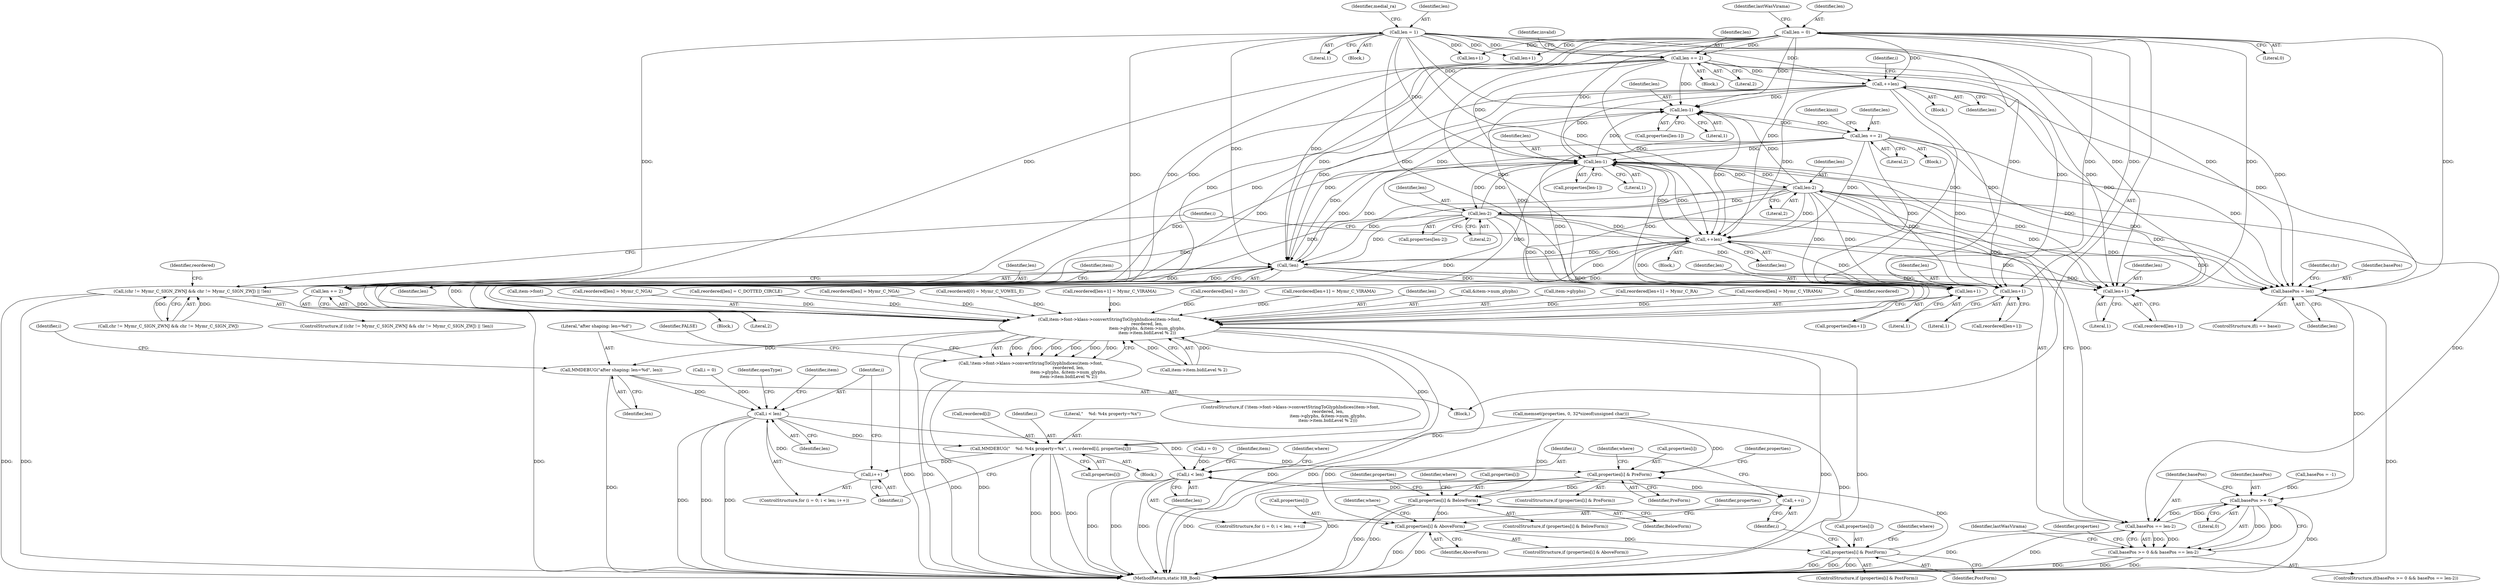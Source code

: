 digraph "1_Chrome_2953a669ec0a32a25c6250d34bf895ec0eb63d27@del" {
"1000463" [label="(Call,len-1)"];
"1000532" [label="(Call,len-2)"];
"1000516" [label="(Call,len-1)"];
"1000376" [label="(Call,len += 2)"];
"1000154" [label="(Call,len = 0)"];
"1000344" [label="(Call,len = 1)"];
"1000387" [label="(Call,++len)"];
"1000472" [label="(Call,len += 2)"];
"1000463" [label="(Call,len-1)"];
"1000538" [label="(Call,len-2)"];
"1000571" [label="(Call,++len)"];
"1000563" [label="(Call,!len)"];
"1000456" [label="(Call,len+1)"];
"1000530" [label="(Call,basePos == len-2)"];
"1000527" [label="(Call,basePos >= 0)"];
"1000526" [label="(Call,basePos >= 0 && basePos == len-2)"];
"1000551" [label="(Call,basePos = len)"];
"1000555" [label="(Call,(chr != Mymr_C_SIGN_ZWNJ && chr != Mymr_C_SIGN_ZWJ) || !len)"];
"1000586" [label="(Call,len+1)"];
"1000598" [label="(Call,len+1)"];
"1000602" [label="(Call,len += 2)"];
"1000607" [label="(Call,item->font->klass->convertStringToGlyphIndices(item->font,\n                                                        reordered, len,\n                                                        item->glyphs, &item->num_glyphs,\n                                                        item->item.bidiLevel % 2))"];
"1000606" [label="(Call,!item->font->klass->convertStringToGlyphIndices(item->font,\n                                                        reordered, len,\n                                                        item->glyphs, &item->num_glyphs,\n                                                        item->item.bidiLevel % 2))"];
"1000629" [label="(Call,MMDEBUG(\"after shaping: len=%d\", len))"];
"1000636" [label="(Call,i < len)"];
"1000678" [label="(Call,MMDEBUG(\"    %d: %4x property=%x\", i, reordered[i], properties[i]))"];
"1000639" [label="(Call,i++)"];
"1000718" [label="(Call,properties[i] & PreForm)"];
"1000729" [label="(Call,properties[i] & BelowForm)"];
"1000740" [label="(Call,properties[i] & AboveForm)"];
"1000751" [label="(Call,properties[i] & PostForm)"];
"1000695" [label="(Call,i < len)"];
"1000698" [label="(Call,++i)"];
"1000377" [label="(Identifier,len)"];
"1000744" [label="(Identifier,AboveForm)"];
"1000372" [label="(Call,len+1)"];
"1000577" [label="(Block,)"];
"1000750" [label="(ControlStructure,if (properties[i] & PostForm))"];
"1000539" [label="(Identifier,len)"];
"1000608" [label="(Call,item->font)"];
"1000736" [label="(Identifier,where)"];
"1000629" [label="(Call,MMDEBUG(\"after shaping: len=%d\", len))"];
"1000717" [label="(ControlStructure,if (properties[i] & PreForm))"];
"1000588" [label="(Literal,1)"];
"1000536" [label="(Call,properties[len-2])"];
"1000456" [label="(Call,len+1)"];
"1000551" [label="(Call,basePos = len)"];
"1000514" [label="(Call,properties[len-1])"];
"1000698" [label="(Call,++i)"];
"1000692" [label="(Call,i = 0)"];
"1000533" [label="(Identifier,len)"];
"1000525" [label="(ControlStructure,if(basePos >= 0 && basePos == len-2))"];
"1000474" [label="(Literal,2)"];
"1000634" [label="(Identifier,i)"];
"1000540" [label="(Literal,2)"];
"1000380" [label="(Identifier,invalid)"];
"1000731" [label="(Identifier,properties)"];
"1000739" [label="(ControlStructure,if (properties[i] & AboveForm))"];
"1000697" [label="(Identifier,len)"];
"1000641" [label="(Block,)"];
"1000607" [label="(Call,item->font->klass->convertStringToGlyphIndices(item->font,\n                                                        reordered, len,\n                                                        item->glyphs, &item->num_glyphs,\n                                                        item->item.bidiLevel % 2))"];
"1000725" [label="(Identifier,where)"];
"1000678" [label="(Call,MMDEBUG(\"    %d: %4x property=%x\", i, reordered[i], properties[i]))"];
"1000730" [label="(Call,properties[i])"];
"1000528" [label="(Identifier,basePos)"];
"1000529" [label="(Literal,0)"];
"1000391" [label="(Identifier,i)"];
"1000603" [label="(Identifier,len)"];
"1000351" [label="(Block,)"];
"1000555" [label="(Call,(chr != Mymr_C_SIGN_ZWNJ && chr != Mymr_C_SIGN_ZWJ) || !len)"];
"1000531" [label="(Identifier,basePos)"];
"1000609" [label="(Identifier,item)"];
"1000534" [label="(Literal,2)"];
"1000605" [label="(ControlStructure,if (!item->font->klass->convertStringToGlyphIndices(item->font,\n                                                        reordered, len,\n                                                        item->glyphs, &item->num_glyphs,\n                                                        item->item.bidiLevel % 2)))"];
"1000578" [label="(Call,reordered[len] = Mymr_C_NGA)"];
"1000387" [label="(Call,++len)"];
"1000382" [label="(Call,reordered[len] = C_DOTTED_CIRCLE)"];
"1000564" [label="(Identifier,len)"];
"1000699" [label="(Identifier,i)"];
"1000517" [label="(Identifier,len)"];
"1000631" [label="(Identifier,len)"];
"1000719" [label="(Call,properties[i])"];
"1000464" [label="(Identifier,len)"];
"1000553" [label="(Identifier,len)"];
"1000349" [label="(Identifier,medial_ra)"];
"1000572" [label="(Identifier,len)"];
"1000461" [label="(Call,properties[len-1])"];
"1000448" [label="(Call,reordered[len] = Mymr_C_NGA)"];
"1000476" [label="(Identifier,kinzi)"];
"1000403" [label="(Identifier,i)"];
"1000638" [label="(Identifier,len)"];
"1000684" [label="(Call,properties[i])"];
"1000596" [label="(Call,properties[len+1])"];
"1000113" [label="(Block,)"];
"1000751" [label="(Call,properties[i] & PostForm)"];
"1000679" [label="(Literal,\"    %d: %4x property=%x\")"];
"1000447" [label="(Block,)"];
"1000169" [label="(Call,memset(properties, 0, 32*sizeof(unsigned char)))"];
"1000339" [label="(Call,reordered[0] = Mymr_C_VOWEL_E)"];
"1000742" [label="(Identifier,properties)"];
"1000463" [label="(Call,len-1)"];
"1000681" [label="(Call,reordered[i])"];
"1000728" [label="(ControlStructure,if (properties[i] & BelowForm))"];
"1000733" [label="(Identifier,BelowForm)"];
"1000558" [label="(Identifier,chr)"];
"1000453" [label="(Call,reordered[len+1] = Mymr_C_VIRAMA)"];
"1000518" [label="(Literal,1)"];
"1000565" [label="(Block,)"];
"1000154" [label="(Call,len = 0)"];
"1000360" [label="(Call,len+1)"];
"1000752" [label="(Call,properties[i])"];
"1000543" [label="(Identifier,lastWasVirama)"];
"1000381" [label="(Block,)"];
"1000695" [label="(Call,i < len)"];
"1000630" [label="(Literal,\"after shaping: len=%d\")"];
"1000556" [label="(Call,chr != Mymr_C_SIGN_ZWNJ && chr != Mymr_C_SIGN_ZWJ)"];
"1000554" [label="(ControlStructure,if ((chr != Mymr_C_SIGN_ZWNJ && chr != Mymr_C_SIGN_ZWJ) || !len))"];
"1000566" [label="(Call,reordered[len] = chr)"];
"1000583" [label="(Call,reordered[len+1] = Mymr_C_VIRAMA)"];
"1000758" [label="(Identifier,where)"];
"1000762" [label="(Identifier,item)"];
"1000789" [label="(MethodReturn,static HB_Bool)"];
"1000604" [label="(Literal,2)"];
"1000465" [label="(Literal,1)"];
"1000547" [label="(ControlStructure,if(i == base))"];
"1000165" [label="(Call,basePos = -1)"];
"1000563" [label="(Call,!len)"];
"1000530" [label="(Call,basePos == len-2)"];
"1000620" [label="(Call,item->item.bidiLevel % 2)"];
"1000639" [label="(Call,i++)"];
"1000532" [label="(Call,len-2)"];
"1000747" [label="(Identifier,where)"];
"1000632" [label="(ControlStructure,for (i = 0; i < len; i++))"];
"1000722" [label="(Identifier,PreForm)"];
"1000637" [label="(Identifier,i)"];
"1000376" [label="(Call,len += 2)"];
"1000454" [label="(Call,reordered[len+1])"];
"1000584" [label="(Call,reordered[len+1])"];
"1000598" [label="(Call,len+1)"];
"1000472" [label="(Call,len += 2)"];
"1000346" [label="(Literal,1)"];
"1000755" [label="(Identifier,PostForm)"];
"1000612" [label="(Identifier,len)"];
"1000344" [label="(Call,len = 1)"];
"1000586" [label="(Call,len+1)"];
"1000473" [label="(Identifier,len)"];
"1000602" [label="(Call,len += 2)"];
"1000599" [label="(Identifier,len)"];
"1000458" [label="(Literal,1)"];
"1000156" [label="(Literal,0)"];
"1000606" [label="(Call,!item->font->klass->convertStringToGlyphIndices(item->font,\n                                                        reordered, len,\n                                                        item->glyphs, &item->num_glyphs,\n                                                        item->item.bidiLevel % 2))"];
"1000571" [label="(Call,++len)"];
"1000616" [label="(Call,&item->num_glyphs)"];
"1000753" [label="(Identifier,properties)"];
"1000552" [label="(Identifier,basePos)"];
"1000600" [label="(Literal,1)"];
"1000633" [label="(Call,i = 0)"];
"1000729" [label="(Call,properties[i] & BelowForm)"];
"1000640" [label="(Identifier,i)"];
"1000587" [label="(Identifier,len)"];
"1000703" [label="(Identifier,where)"];
"1000636" [label="(Call,i < len)"];
"1000613" [label="(Call,item->glyphs)"];
"1000680" [label="(Identifier,i)"];
"1000388" [label="(Identifier,len)"];
"1000516" [label="(Call,len-1)"];
"1000357" [label="(Call,reordered[len+1] = Mymr_C_RA)"];
"1000338" [label="(Block,)"];
"1000538" [label="(Call,len-2)"];
"1000378" [label="(Literal,2)"];
"1000526" [label="(Call,basePos >= 0 && basePos == len-2)"];
"1000527" [label="(Call,basePos >= 0)"];
"1000696" [label="(Identifier,i)"];
"1000691" [label="(ControlStructure,for (i = 0; i < len; ++i))"];
"1000718" [label="(Call,properties[i] & PreForm)"];
"1000740" [label="(Call,properties[i] & AboveForm)"];
"1000537" [label="(Identifier,properties)"];
"1000352" [label="(Call,reordered[len] = Mymr_C_VIRAMA)"];
"1000628" [label="(Identifier,FALSE)"];
"1000688" [label="(Identifier,openType)"];
"1000646" [label="(Identifier,item)"];
"1000568" [label="(Identifier,reordered)"];
"1000457" [label="(Identifier,len)"];
"1000345" [label="(Identifier,len)"];
"1000162" [label="(Identifier,lastWasVirama)"];
"1000741" [label="(Call,properties[i])"];
"1000155" [label="(Identifier,len)"];
"1000611" [label="(Identifier,reordered)"];
"1000463" -> "1000461"  [label="AST: "];
"1000463" -> "1000465"  [label="CFG: "];
"1000464" -> "1000463"  [label="AST: "];
"1000465" -> "1000463"  [label="AST: "];
"1000461" -> "1000463"  [label="CFG: "];
"1000532" -> "1000463"  [label="DDG: "];
"1000376" -> "1000463"  [label="DDG: "];
"1000154" -> "1000463"  [label="DDG: "];
"1000387" -> "1000463"  [label="DDG: "];
"1000472" -> "1000463"  [label="DDG: "];
"1000538" -> "1000463"  [label="DDG: "];
"1000516" -> "1000463"  [label="DDG: "];
"1000344" -> "1000463"  [label="DDG: "];
"1000571" -> "1000463"  [label="DDG: "];
"1000563" -> "1000463"  [label="DDG: "];
"1000463" -> "1000472"  [label="DDG: "];
"1000532" -> "1000530"  [label="AST: "];
"1000532" -> "1000534"  [label="CFG: "];
"1000533" -> "1000532"  [label="AST: "];
"1000534" -> "1000532"  [label="AST: "];
"1000530" -> "1000532"  [label="CFG: "];
"1000532" -> "1000456"  [label="DDG: "];
"1000532" -> "1000516"  [label="DDG: "];
"1000532" -> "1000530"  [label="DDG: "];
"1000532" -> "1000530"  [label="DDG: "];
"1000516" -> "1000532"  [label="DDG: "];
"1000532" -> "1000538"  [label="DDG: "];
"1000532" -> "1000551"  [label="DDG: "];
"1000532" -> "1000563"  [label="DDG: "];
"1000532" -> "1000571"  [label="DDG: "];
"1000532" -> "1000586"  [label="DDG: "];
"1000532" -> "1000598"  [label="DDG: "];
"1000532" -> "1000602"  [label="DDG: "];
"1000532" -> "1000607"  [label="DDG: "];
"1000516" -> "1000514"  [label="AST: "];
"1000516" -> "1000518"  [label="CFG: "];
"1000517" -> "1000516"  [label="AST: "];
"1000518" -> "1000516"  [label="AST: "];
"1000514" -> "1000516"  [label="CFG: "];
"1000516" -> "1000456"  [label="DDG: "];
"1000376" -> "1000516"  [label="DDG: "];
"1000154" -> "1000516"  [label="DDG: "];
"1000387" -> "1000516"  [label="DDG: "];
"1000472" -> "1000516"  [label="DDG: "];
"1000538" -> "1000516"  [label="DDG: "];
"1000344" -> "1000516"  [label="DDG: "];
"1000571" -> "1000516"  [label="DDG: "];
"1000563" -> "1000516"  [label="DDG: "];
"1000516" -> "1000538"  [label="DDG: "];
"1000516" -> "1000551"  [label="DDG: "];
"1000516" -> "1000563"  [label="DDG: "];
"1000516" -> "1000571"  [label="DDG: "];
"1000516" -> "1000586"  [label="DDG: "];
"1000516" -> "1000598"  [label="DDG: "];
"1000516" -> "1000602"  [label="DDG: "];
"1000516" -> "1000607"  [label="DDG: "];
"1000376" -> "1000351"  [label="AST: "];
"1000376" -> "1000378"  [label="CFG: "];
"1000377" -> "1000376"  [label="AST: "];
"1000378" -> "1000376"  [label="AST: "];
"1000380" -> "1000376"  [label="CFG: "];
"1000154" -> "1000376"  [label="DDG: "];
"1000344" -> "1000376"  [label="DDG: "];
"1000376" -> "1000387"  [label="DDG: "];
"1000376" -> "1000456"  [label="DDG: "];
"1000376" -> "1000551"  [label="DDG: "];
"1000376" -> "1000563"  [label="DDG: "];
"1000376" -> "1000571"  [label="DDG: "];
"1000376" -> "1000586"  [label="DDG: "];
"1000376" -> "1000598"  [label="DDG: "];
"1000376" -> "1000602"  [label="DDG: "];
"1000376" -> "1000607"  [label="DDG: "];
"1000154" -> "1000113"  [label="AST: "];
"1000154" -> "1000156"  [label="CFG: "];
"1000155" -> "1000154"  [label="AST: "];
"1000156" -> "1000154"  [label="AST: "];
"1000162" -> "1000154"  [label="CFG: "];
"1000154" -> "1000360"  [label="DDG: "];
"1000154" -> "1000372"  [label="DDG: "];
"1000154" -> "1000387"  [label="DDG: "];
"1000154" -> "1000456"  [label="DDG: "];
"1000154" -> "1000551"  [label="DDG: "];
"1000154" -> "1000563"  [label="DDG: "];
"1000154" -> "1000571"  [label="DDG: "];
"1000154" -> "1000586"  [label="DDG: "];
"1000154" -> "1000598"  [label="DDG: "];
"1000154" -> "1000602"  [label="DDG: "];
"1000154" -> "1000607"  [label="DDG: "];
"1000344" -> "1000338"  [label="AST: "];
"1000344" -> "1000346"  [label="CFG: "];
"1000345" -> "1000344"  [label="AST: "];
"1000346" -> "1000344"  [label="AST: "];
"1000349" -> "1000344"  [label="CFG: "];
"1000344" -> "1000360"  [label="DDG: "];
"1000344" -> "1000372"  [label="DDG: "];
"1000344" -> "1000387"  [label="DDG: "];
"1000344" -> "1000456"  [label="DDG: "];
"1000344" -> "1000551"  [label="DDG: "];
"1000344" -> "1000563"  [label="DDG: "];
"1000344" -> "1000571"  [label="DDG: "];
"1000344" -> "1000586"  [label="DDG: "];
"1000344" -> "1000598"  [label="DDG: "];
"1000344" -> "1000602"  [label="DDG: "];
"1000344" -> "1000607"  [label="DDG: "];
"1000387" -> "1000381"  [label="AST: "];
"1000387" -> "1000388"  [label="CFG: "];
"1000388" -> "1000387"  [label="AST: "];
"1000391" -> "1000387"  [label="CFG: "];
"1000387" -> "1000456"  [label="DDG: "];
"1000387" -> "1000551"  [label="DDG: "];
"1000387" -> "1000563"  [label="DDG: "];
"1000387" -> "1000571"  [label="DDG: "];
"1000387" -> "1000586"  [label="DDG: "];
"1000387" -> "1000598"  [label="DDG: "];
"1000387" -> "1000602"  [label="DDG: "];
"1000387" -> "1000607"  [label="DDG: "];
"1000472" -> "1000447"  [label="AST: "];
"1000472" -> "1000474"  [label="CFG: "];
"1000473" -> "1000472"  [label="AST: "];
"1000474" -> "1000472"  [label="AST: "];
"1000476" -> "1000472"  [label="CFG: "];
"1000472" -> "1000456"  [label="DDG: "];
"1000472" -> "1000551"  [label="DDG: "];
"1000472" -> "1000563"  [label="DDG: "];
"1000472" -> "1000571"  [label="DDG: "];
"1000472" -> "1000586"  [label="DDG: "];
"1000472" -> "1000598"  [label="DDG: "];
"1000472" -> "1000602"  [label="DDG: "];
"1000472" -> "1000607"  [label="DDG: "];
"1000538" -> "1000536"  [label="AST: "];
"1000538" -> "1000540"  [label="CFG: "];
"1000539" -> "1000538"  [label="AST: "];
"1000540" -> "1000538"  [label="AST: "];
"1000536" -> "1000538"  [label="CFG: "];
"1000538" -> "1000456"  [label="DDG: "];
"1000538" -> "1000551"  [label="DDG: "];
"1000538" -> "1000563"  [label="DDG: "];
"1000538" -> "1000571"  [label="DDG: "];
"1000538" -> "1000586"  [label="DDG: "];
"1000538" -> "1000598"  [label="DDG: "];
"1000538" -> "1000602"  [label="DDG: "];
"1000538" -> "1000607"  [label="DDG: "];
"1000571" -> "1000565"  [label="AST: "];
"1000571" -> "1000572"  [label="CFG: "];
"1000572" -> "1000571"  [label="AST: "];
"1000403" -> "1000571"  [label="CFG: "];
"1000571" -> "1000456"  [label="DDG: "];
"1000571" -> "1000551"  [label="DDG: "];
"1000571" -> "1000563"  [label="DDG: "];
"1000563" -> "1000571"  [label="DDG: "];
"1000571" -> "1000586"  [label="DDG: "];
"1000571" -> "1000598"  [label="DDG: "];
"1000571" -> "1000602"  [label="DDG: "];
"1000571" -> "1000607"  [label="DDG: "];
"1000563" -> "1000555"  [label="AST: "];
"1000563" -> "1000564"  [label="CFG: "];
"1000564" -> "1000563"  [label="AST: "];
"1000555" -> "1000563"  [label="CFG: "];
"1000563" -> "1000456"  [label="DDG: "];
"1000563" -> "1000551"  [label="DDG: "];
"1000563" -> "1000555"  [label="DDG: "];
"1000563" -> "1000586"  [label="DDG: "];
"1000563" -> "1000598"  [label="DDG: "];
"1000563" -> "1000602"  [label="DDG: "];
"1000563" -> "1000607"  [label="DDG: "];
"1000456" -> "1000454"  [label="AST: "];
"1000456" -> "1000458"  [label="CFG: "];
"1000457" -> "1000456"  [label="AST: "];
"1000458" -> "1000456"  [label="AST: "];
"1000454" -> "1000456"  [label="CFG: "];
"1000530" -> "1000526"  [label="AST: "];
"1000531" -> "1000530"  [label="AST: "];
"1000526" -> "1000530"  [label="CFG: "];
"1000530" -> "1000789"  [label="DDG: "];
"1000530" -> "1000789"  [label="DDG: "];
"1000530" -> "1000527"  [label="DDG: "];
"1000530" -> "1000526"  [label="DDG: "];
"1000530" -> "1000526"  [label="DDG: "];
"1000527" -> "1000530"  [label="DDG: "];
"1000527" -> "1000526"  [label="AST: "];
"1000527" -> "1000529"  [label="CFG: "];
"1000528" -> "1000527"  [label="AST: "];
"1000529" -> "1000527"  [label="AST: "];
"1000531" -> "1000527"  [label="CFG: "];
"1000526" -> "1000527"  [label="CFG: "];
"1000527" -> "1000789"  [label="DDG: "];
"1000527" -> "1000526"  [label="DDG: "];
"1000527" -> "1000526"  [label="DDG: "];
"1000165" -> "1000527"  [label="DDG: "];
"1000551" -> "1000527"  [label="DDG: "];
"1000526" -> "1000525"  [label="AST: "];
"1000537" -> "1000526"  [label="CFG: "];
"1000543" -> "1000526"  [label="CFG: "];
"1000526" -> "1000789"  [label="DDG: "];
"1000526" -> "1000789"  [label="DDG: "];
"1000526" -> "1000789"  [label="DDG: "];
"1000551" -> "1000547"  [label="AST: "];
"1000551" -> "1000553"  [label="CFG: "];
"1000552" -> "1000551"  [label="AST: "];
"1000553" -> "1000551"  [label="AST: "];
"1000558" -> "1000551"  [label="CFG: "];
"1000551" -> "1000789"  [label="DDG: "];
"1000555" -> "1000554"  [label="AST: "];
"1000555" -> "1000556"  [label="CFG: "];
"1000556" -> "1000555"  [label="AST: "];
"1000568" -> "1000555"  [label="CFG: "];
"1000403" -> "1000555"  [label="CFG: "];
"1000555" -> "1000789"  [label="DDG: "];
"1000555" -> "1000789"  [label="DDG: "];
"1000555" -> "1000789"  [label="DDG: "];
"1000556" -> "1000555"  [label="DDG: "];
"1000556" -> "1000555"  [label="DDG: "];
"1000586" -> "1000584"  [label="AST: "];
"1000586" -> "1000588"  [label="CFG: "];
"1000587" -> "1000586"  [label="AST: "];
"1000588" -> "1000586"  [label="AST: "];
"1000584" -> "1000586"  [label="CFG: "];
"1000598" -> "1000596"  [label="AST: "];
"1000598" -> "1000600"  [label="CFG: "];
"1000599" -> "1000598"  [label="AST: "];
"1000600" -> "1000598"  [label="AST: "];
"1000596" -> "1000598"  [label="CFG: "];
"1000602" -> "1000577"  [label="AST: "];
"1000602" -> "1000604"  [label="CFG: "];
"1000603" -> "1000602"  [label="AST: "];
"1000604" -> "1000602"  [label="AST: "];
"1000609" -> "1000602"  [label="CFG: "];
"1000602" -> "1000607"  [label="DDG: "];
"1000607" -> "1000606"  [label="AST: "];
"1000607" -> "1000620"  [label="CFG: "];
"1000608" -> "1000607"  [label="AST: "];
"1000611" -> "1000607"  [label="AST: "];
"1000612" -> "1000607"  [label="AST: "];
"1000613" -> "1000607"  [label="AST: "];
"1000616" -> "1000607"  [label="AST: "];
"1000620" -> "1000607"  [label="AST: "];
"1000606" -> "1000607"  [label="CFG: "];
"1000607" -> "1000789"  [label="DDG: "];
"1000607" -> "1000789"  [label="DDG: "];
"1000607" -> "1000789"  [label="DDG: "];
"1000607" -> "1000789"  [label="DDG: "];
"1000607" -> "1000789"  [label="DDG: "];
"1000607" -> "1000789"  [label="DDG: "];
"1000607" -> "1000606"  [label="DDG: "];
"1000607" -> "1000606"  [label="DDG: "];
"1000607" -> "1000606"  [label="DDG: "];
"1000607" -> "1000606"  [label="DDG: "];
"1000607" -> "1000606"  [label="DDG: "];
"1000607" -> "1000606"  [label="DDG: "];
"1000578" -> "1000607"  [label="DDG: "];
"1000382" -> "1000607"  [label="DDG: "];
"1000448" -> "1000607"  [label="DDG: "];
"1000339" -> "1000607"  [label="DDG: "];
"1000453" -> "1000607"  [label="DDG: "];
"1000583" -> "1000607"  [label="DDG: "];
"1000352" -> "1000607"  [label="DDG: "];
"1000357" -> "1000607"  [label="DDG: "];
"1000566" -> "1000607"  [label="DDG: "];
"1000620" -> "1000607"  [label="DDG: "];
"1000620" -> "1000607"  [label="DDG: "];
"1000607" -> "1000629"  [label="DDG: "];
"1000607" -> "1000678"  [label="DDG: "];
"1000606" -> "1000605"  [label="AST: "];
"1000628" -> "1000606"  [label="CFG: "];
"1000630" -> "1000606"  [label="CFG: "];
"1000606" -> "1000789"  [label="DDG: "];
"1000606" -> "1000789"  [label="DDG: "];
"1000629" -> "1000113"  [label="AST: "];
"1000629" -> "1000631"  [label="CFG: "];
"1000630" -> "1000629"  [label="AST: "];
"1000631" -> "1000629"  [label="AST: "];
"1000634" -> "1000629"  [label="CFG: "];
"1000629" -> "1000789"  [label="DDG: "];
"1000629" -> "1000636"  [label="DDG: "];
"1000636" -> "1000632"  [label="AST: "];
"1000636" -> "1000638"  [label="CFG: "];
"1000637" -> "1000636"  [label="AST: "];
"1000638" -> "1000636"  [label="AST: "];
"1000646" -> "1000636"  [label="CFG: "];
"1000688" -> "1000636"  [label="CFG: "];
"1000636" -> "1000789"  [label="DDG: "];
"1000636" -> "1000789"  [label="DDG: "];
"1000636" -> "1000789"  [label="DDG: "];
"1000639" -> "1000636"  [label="DDG: "];
"1000633" -> "1000636"  [label="DDG: "];
"1000636" -> "1000678"  [label="DDG: "];
"1000636" -> "1000695"  [label="DDG: "];
"1000678" -> "1000641"  [label="AST: "];
"1000678" -> "1000684"  [label="CFG: "];
"1000679" -> "1000678"  [label="AST: "];
"1000680" -> "1000678"  [label="AST: "];
"1000681" -> "1000678"  [label="AST: "];
"1000684" -> "1000678"  [label="AST: "];
"1000640" -> "1000678"  [label="CFG: "];
"1000678" -> "1000789"  [label="DDG: "];
"1000678" -> "1000789"  [label="DDG: "];
"1000678" -> "1000789"  [label="DDG: "];
"1000678" -> "1000639"  [label="DDG: "];
"1000169" -> "1000678"  [label="DDG: "];
"1000678" -> "1000718"  [label="DDG: "];
"1000639" -> "1000632"  [label="AST: "];
"1000639" -> "1000640"  [label="CFG: "];
"1000640" -> "1000639"  [label="AST: "];
"1000637" -> "1000639"  [label="CFG: "];
"1000718" -> "1000717"  [label="AST: "];
"1000718" -> "1000722"  [label="CFG: "];
"1000719" -> "1000718"  [label="AST: "];
"1000722" -> "1000718"  [label="AST: "];
"1000725" -> "1000718"  [label="CFG: "];
"1000731" -> "1000718"  [label="CFG: "];
"1000718" -> "1000789"  [label="DDG: "];
"1000718" -> "1000789"  [label="DDG: "];
"1000751" -> "1000718"  [label="DDG: "];
"1000169" -> "1000718"  [label="DDG: "];
"1000718" -> "1000729"  [label="DDG: "];
"1000729" -> "1000728"  [label="AST: "];
"1000729" -> "1000733"  [label="CFG: "];
"1000730" -> "1000729"  [label="AST: "];
"1000733" -> "1000729"  [label="AST: "];
"1000736" -> "1000729"  [label="CFG: "];
"1000742" -> "1000729"  [label="CFG: "];
"1000729" -> "1000789"  [label="DDG: "];
"1000729" -> "1000789"  [label="DDG: "];
"1000169" -> "1000729"  [label="DDG: "];
"1000729" -> "1000740"  [label="DDG: "];
"1000740" -> "1000739"  [label="AST: "];
"1000740" -> "1000744"  [label="CFG: "];
"1000741" -> "1000740"  [label="AST: "];
"1000744" -> "1000740"  [label="AST: "];
"1000747" -> "1000740"  [label="CFG: "];
"1000753" -> "1000740"  [label="CFG: "];
"1000740" -> "1000789"  [label="DDG: "];
"1000740" -> "1000789"  [label="DDG: "];
"1000169" -> "1000740"  [label="DDG: "];
"1000740" -> "1000751"  [label="DDG: "];
"1000751" -> "1000750"  [label="AST: "];
"1000751" -> "1000755"  [label="CFG: "];
"1000752" -> "1000751"  [label="AST: "];
"1000755" -> "1000751"  [label="AST: "];
"1000758" -> "1000751"  [label="CFG: "];
"1000699" -> "1000751"  [label="CFG: "];
"1000751" -> "1000789"  [label="DDG: "];
"1000751" -> "1000789"  [label="DDG: "];
"1000751" -> "1000789"  [label="DDG: "];
"1000169" -> "1000751"  [label="DDG: "];
"1000695" -> "1000691"  [label="AST: "];
"1000695" -> "1000697"  [label="CFG: "];
"1000696" -> "1000695"  [label="AST: "];
"1000697" -> "1000695"  [label="AST: "];
"1000703" -> "1000695"  [label="CFG: "];
"1000762" -> "1000695"  [label="CFG: "];
"1000695" -> "1000789"  [label="DDG: "];
"1000695" -> "1000789"  [label="DDG: "];
"1000695" -> "1000789"  [label="DDG: "];
"1000692" -> "1000695"  [label="DDG: "];
"1000698" -> "1000695"  [label="DDG: "];
"1000695" -> "1000698"  [label="DDG: "];
"1000698" -> "1000691"  [label="AST: "];
"1000698" -> "1000699"  [label="CFG: "];
"1000699" -> "1000698"  [label="AST: "];
"1000696" -> "1000698"  [label="CFG: "];
}

